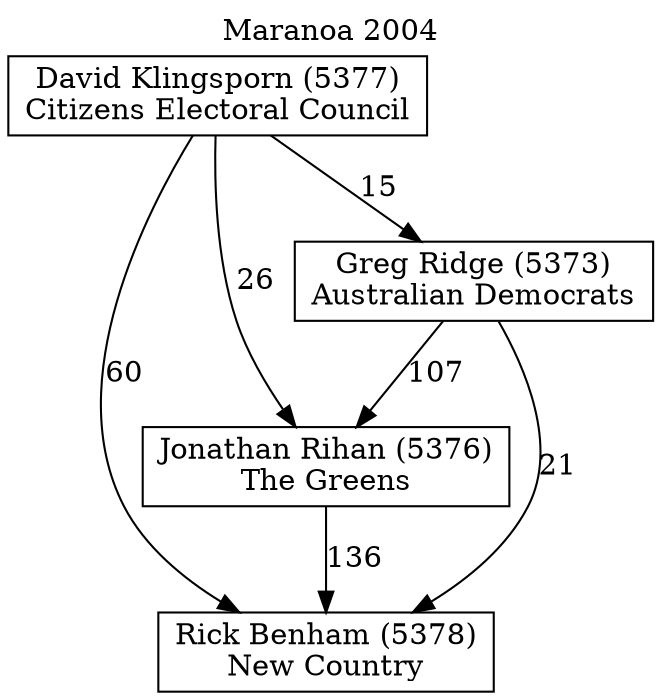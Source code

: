 // House preference flow
digraph "Rick Benham (5378)_Maranoa_2004" {
	graph [label="Maranoa 2004" labelloc=t mclimit=10]
	node [shape=box]
	"Rick Benham (5378)" [label="Rick Benham (5378)
New Country"]
	"Jonathan Rihan (5376)" [label="Jonathan Rihan (5376)
The Greens"]
	"Greg Ridge (5373)" [label="Greg Ridge (5373)
Australian Democrats"]
	"David Klingsporn (5377)" [label="David Klingsporn (5377)
Citizens Electoral Council"]
	"Jonathan Rihan (5376)" -> "Rick Benham (5378)" [label=136]
	"Greg Ridge (5373)" -> "Jonathan Rihan (5376)" [label=107]
	"David Klingsporn (5377)" -> "Greg Ridge (5373)" [label=15]
	"Greg Ridge (5373)" -> "Rick Benham (5378)" [label=21]
	"David Klingsporn (5377)" -> "Rick Benham (5378)" [label=60]
	"David Klingsporn (5377)" -> "Jonathan Rihan (5376)" [label=26]
}
